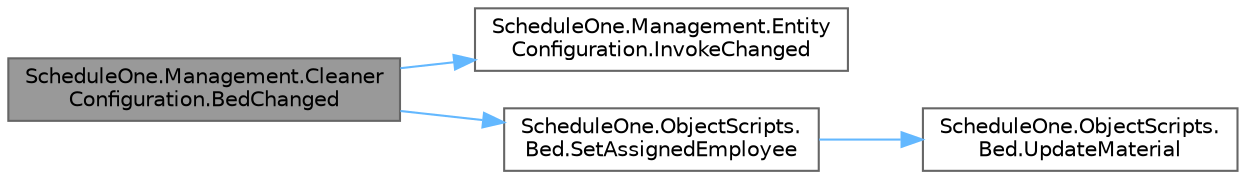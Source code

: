 digraph "ScheduleOne.Management.CleanerConfiguration.BedChanged"
{
 // LATEX_PDF_SIZE
  bgcolor="transparent";
  edge [fontname=Helvetica,fontsize=10,labelfontname=Helvetica,labelfontsize=10];
  node [fontname=Helvetica,fontsize=10,shape=box,height=0.2,width=0.4];
  rankdir="LR";
  Node1 [id="Node000001",label="ScheduleOne.Management.Cleaner\lConfiguration.BedChanged",height=0.2,width=0.4,color="gray40", fillcolor="grey60", style="filled", fontcolor="black",tooltip=" "];
  Node1 -> Node2 [id="edge1_Node000001_Node000002",color="steelblue1",style="solid",tooltip=" "];
  Node2 [id="Node000002",label="ScheduleOne.Management.Entity\lConfiguration.InvokeChanged",height=0.2,width=0.4,color="grey40", fillcolor="white", style="filled",URL="$class_schedule_one_1_1_management_1_1_entity_configuration.html#a5a1e88a8b9c28b8da0183b5007406981",tooltip=" "];
  Node1 -> Node3 [id="edge2_Node000001_Node000003",color="steelblue1",style="solid",tooltip=" "];
  Node3 [id="Node000003",label="ScheduleOne.ObjectScripts.\lBed.SetAssignedEmployee",height=0.2,width=0.4,color="grey40", fillcolor="white", style="filled",URL="$class_schedule_one_1_1_object_scripts_1_1_bed.html#a58c26729b1c4eb9a685bd960bd60dfc4",tooltip=" "];
  Node3 -> Node4 [id="edge3_Node000003_Node000004",color="steelblue1",style="solid",tooltip=" "];
  Node4 [id="Node000004",label="ScheduleOne.ObjectScripts.\lBed.UpdateMaterial",height=0.2,width=0.4,color="grey40", fillcolor="white", style="filled",URL="$class_schedule_one_1_1_object_scripts_1_1_bed.html#a7be2c903bdaa22e1425c0dfde504305c",tooltip=" "];
}
